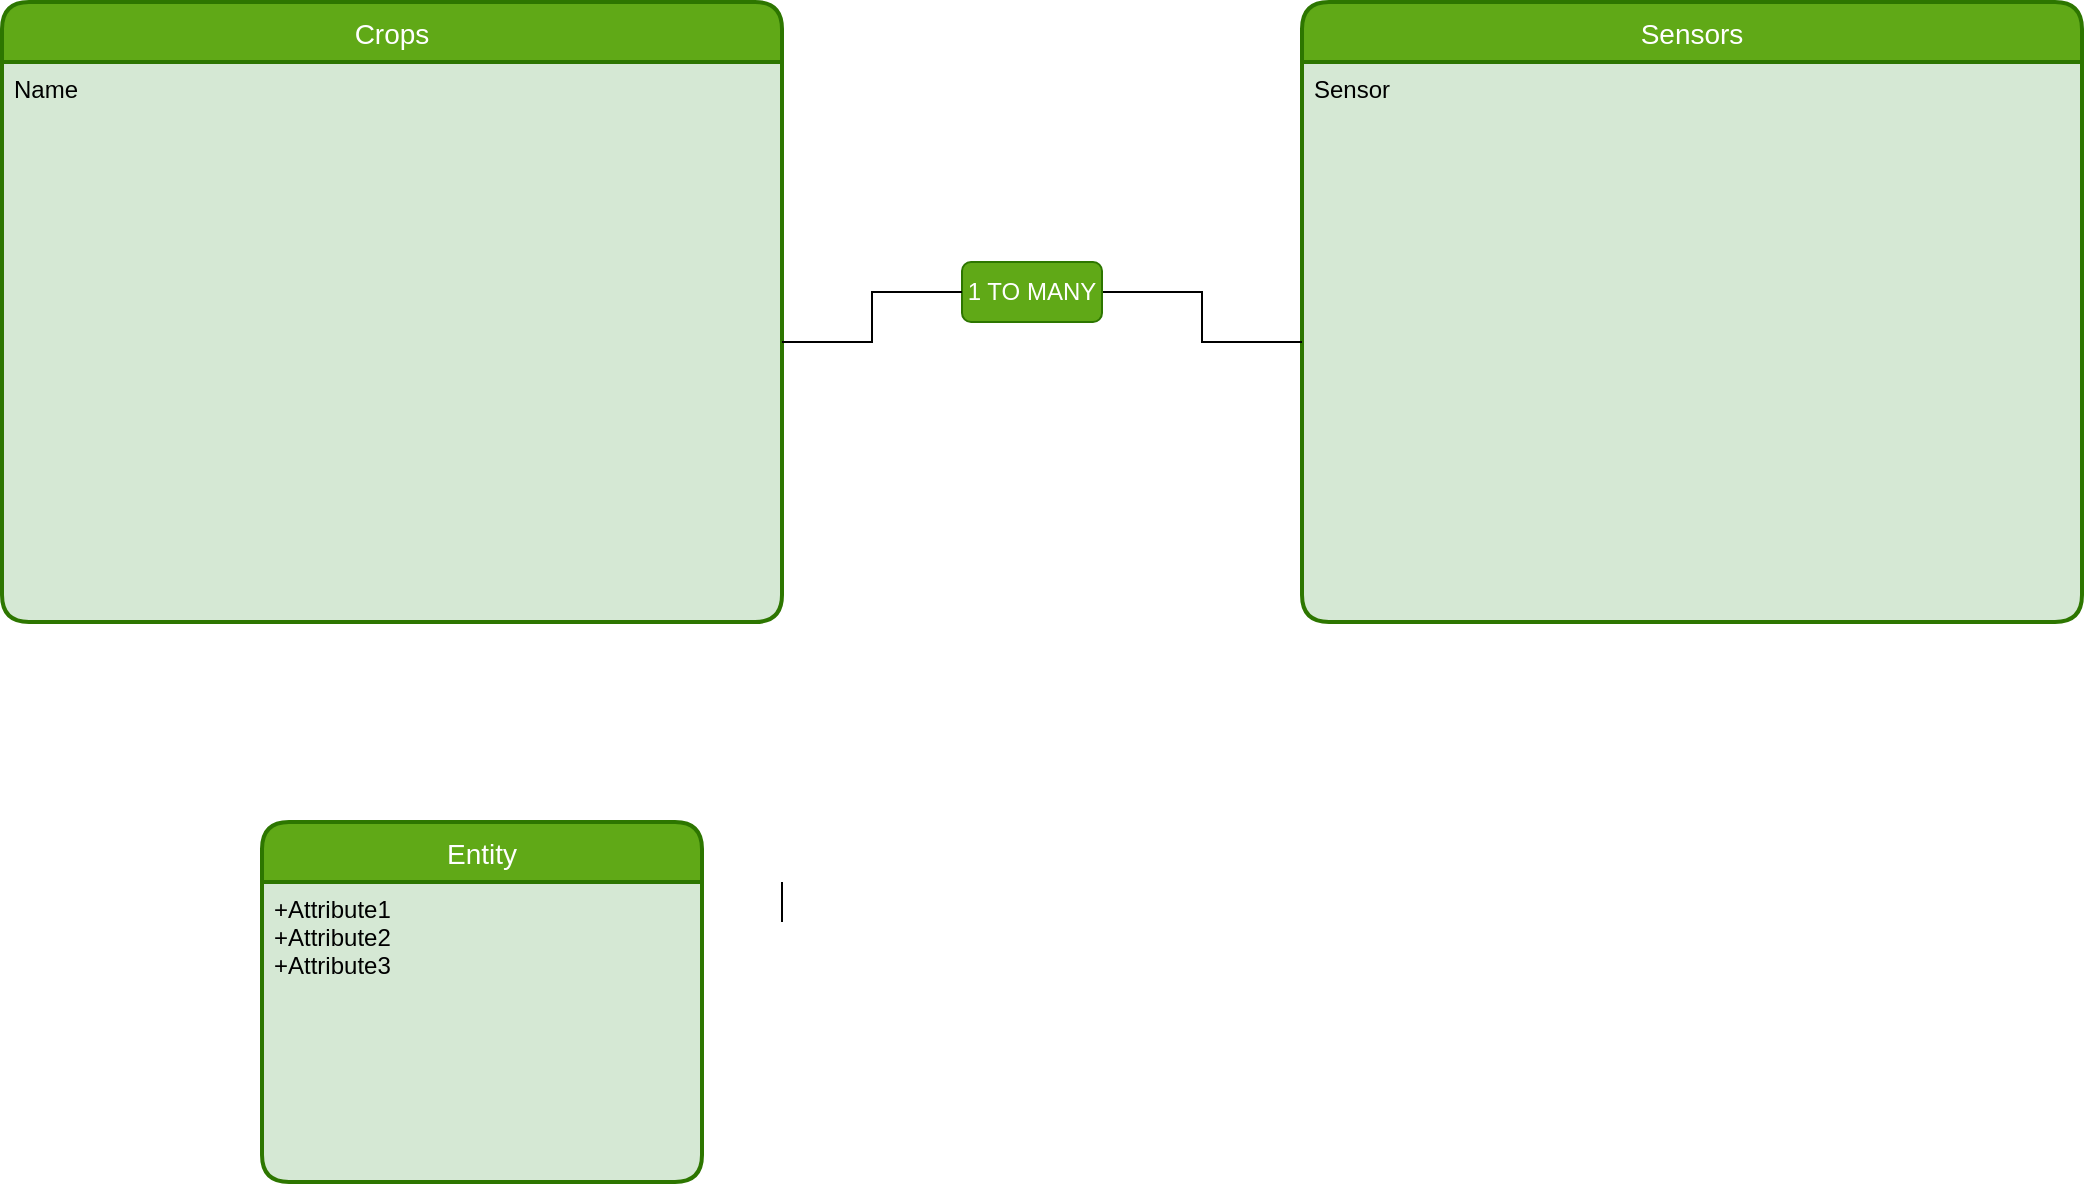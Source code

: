 <mxfile version="14.8.3" type="github">
  <diagram id="R2lEEEUBdFMjLlhIrx00" name="Page-1">
    <mxGraphModel dx="1422" dy="780" grid="1" gridSize="10" guides="1" tooltips="1" connect="1" arrows="1" fold="1" page="1" pageScale="1" pageWidth="850" pageHeight="1100" math="0" shadow="0" extFonts="Permanent Marker^https://fonts.googleapis.com/css?family=Permanent+Marker">
      <root>
        <mxCell id="0" />
        <mxCell id="1" parent="0" />
        <mxCell id="7o4p5aFScfs_D29SADF1-1" value="Sensors" style="swimlane;childLayout=stackLayout;horizontal=1;startSize=30;horizontalStack=0;rounded=1;fontSize=14;fontStyle=0;strokeWidth=2;resizeParent=0;resizeLast=1;shadow=0;dashed=0;align=center;fillColor=#60a917;strokeColor=#2D7600;fontColor=#ffffff;swimlaneFillColor=#D5E8D4;" parent="1" vertex="1">
          <mxGeometry x="820" y="160" width="390" height="310" as="geometry" />
        </mxCell>
        <mxCell id="7o4p5aFScfs_D29SADF1-2" value="Sensor&#xa;" style="align=left;strokeColor=none;fillColor=none;spacingLeft=4;fontSize=12;verticalAlign=top;resizable=0;rotatable=0;part=1;" parent="7o4p5aFScfs_D29SADF1-1" vertex="1">
          <mxGeometry y="30" width="390" height="280" as="geometry" />
        </mxCell>
        <mxCell id="plLRQvuAzvyJONZy3Icw-2" value="Crops" style="swimlane;childLayout=stackLayout;horizontal=1;startSize=30;horizontalStack=0;rounded=1;fontSize=14;fontStyle=0;strokeWidth=2;resizeParent=0;resizeLast=1;shadow=0;dashed=0;align=center;fillColor=#60a917;strokeColor=#2D7600;fontColor=#ffffff;swimlaneFillColor=#D5E8D4;" parent="1" vertex="1">
          <mxGeometry x="170" y="160" width="390" height="310" as="geometry" />
        </mxCell>
        <mxCell id="plLRQvuAzvyJONZy3Icw-3" value="Name&#xa;" style="align=left;strokeColor=none;fillColor=none;spacingLeft=4;fontSize=12;verticalAlign=top;resizable=0;rotatable=0;part=1;" parent="plLRQvuAzvyJONZy3Icw-2" vertex="1">
          <mxGeometry y="30" width="390" height="280" as="geometry" />
        </mxCell>
        <mxCell id="Xa_WfQXNvAv4PRlTD_PZ-7" style="edgeStyle=orthogonalEdgeStyle;rounded=0;orthogonalLoop=1;jettySize=auto;html=1;endArrow=none;endFill=0;" parent="plLRQvuAzvyJONZy3Icw-2" edge="1">
          <mxGeometry relative="1" as="geometry">
            <mxPoint x="390" y="440" as="sourcePoint" />
            <mxPoint x="390" y="460" as="targetPoint" />
          </mxGeometry>
        </mxCell>
        <mxCell id="BCx8TiVWt5CStCzZTRIE-1" value="Entity" style="swimlane;childLayout=stackLayout;horizontal=1;startSize=30;horizontalStack=0;rounded=1;fontSize=14;fontStyle=0;strokeWidth=2;resizeParent=0;resizeLast=1;shadow=0;dashed=0;align=center;fillColor=#60a917;strokeColor=#2D7600;fontColor=#ffffff;swimlaneFillColor=#D5E8D4;" parent="1" vertex="1">
          <mxGeometry x="300" y="570" width="220" height="180" as="geometry" />
        </mxCell>
        <mxCell id="BCx8TiVWt5CStCzZTRIE-2" value="+Attribute1&#xa;+Attribute2&#xa;+Attribute3" style="align=left;strokeColor=none;fillColor=none;spacingLeft=4;fontSize=12;verticalAlign=top;resizable=0;rotatable=0;part=1;" parent="BCx8TiVWt5CStCzZTRIE-1" vertex="1">
          <mxGeometry y="30" width="220" height="150" as="geometry" />
        </mxCell>
        <mxCell id="CrPRBgPaYsHp_CWL4x3b-2" style="edgeStyle=orthogonalEdgeStyle;rounded=0;orthogonalLoop=1;jettySize=auto;html=1;entryX=0;entryY=0.5;entryDx=0;entryDy=0;endArrow=none;endFill=0;" edge="1" parent="1" source="Xa_WfQXNvAv4PRlTD_PZ-3" target="7o4p5aFScfs_D29SADF1-2">
          <mxGeometry relative="1" as="geometry" />
        </mxCell>
        <mxCell id="Xa_WfQXNvAv4PRlTD_PZ-3" value="1 TO MANY" style="rounded=1;whiteSpace=wrap;html=1;fillColor=#60a917;strokeColor=#2D7600;fontColor=#ffffff;" parent="1" vertex="1">
          <mxGeometry x="650" y="290" width="70" height="30" as="geometry" />
        </mxCell>
        <mxCell id="CrPRBgPaYsHp_CWL4x3b-1" style="edgeStyle=orthogonalEdgeStyle;rounded=0;orthogonalLoop=1;jettySize=auto;html=1;entryX=0;entryY=0.5;entryDx=0;entryDy=0;endArrow=none;endFill=0;" edge="1" parent="1" source="plLRQvuAzvyJONZy3Icw-3" target="Xa_WfQXNvAv4PRlTD_PZ-3">
          <mxGeometry relative="1" as="geometry" />
        </mxCell>
      </root>
    </mxGraphModel>
  </diagram>
</mxfile>
